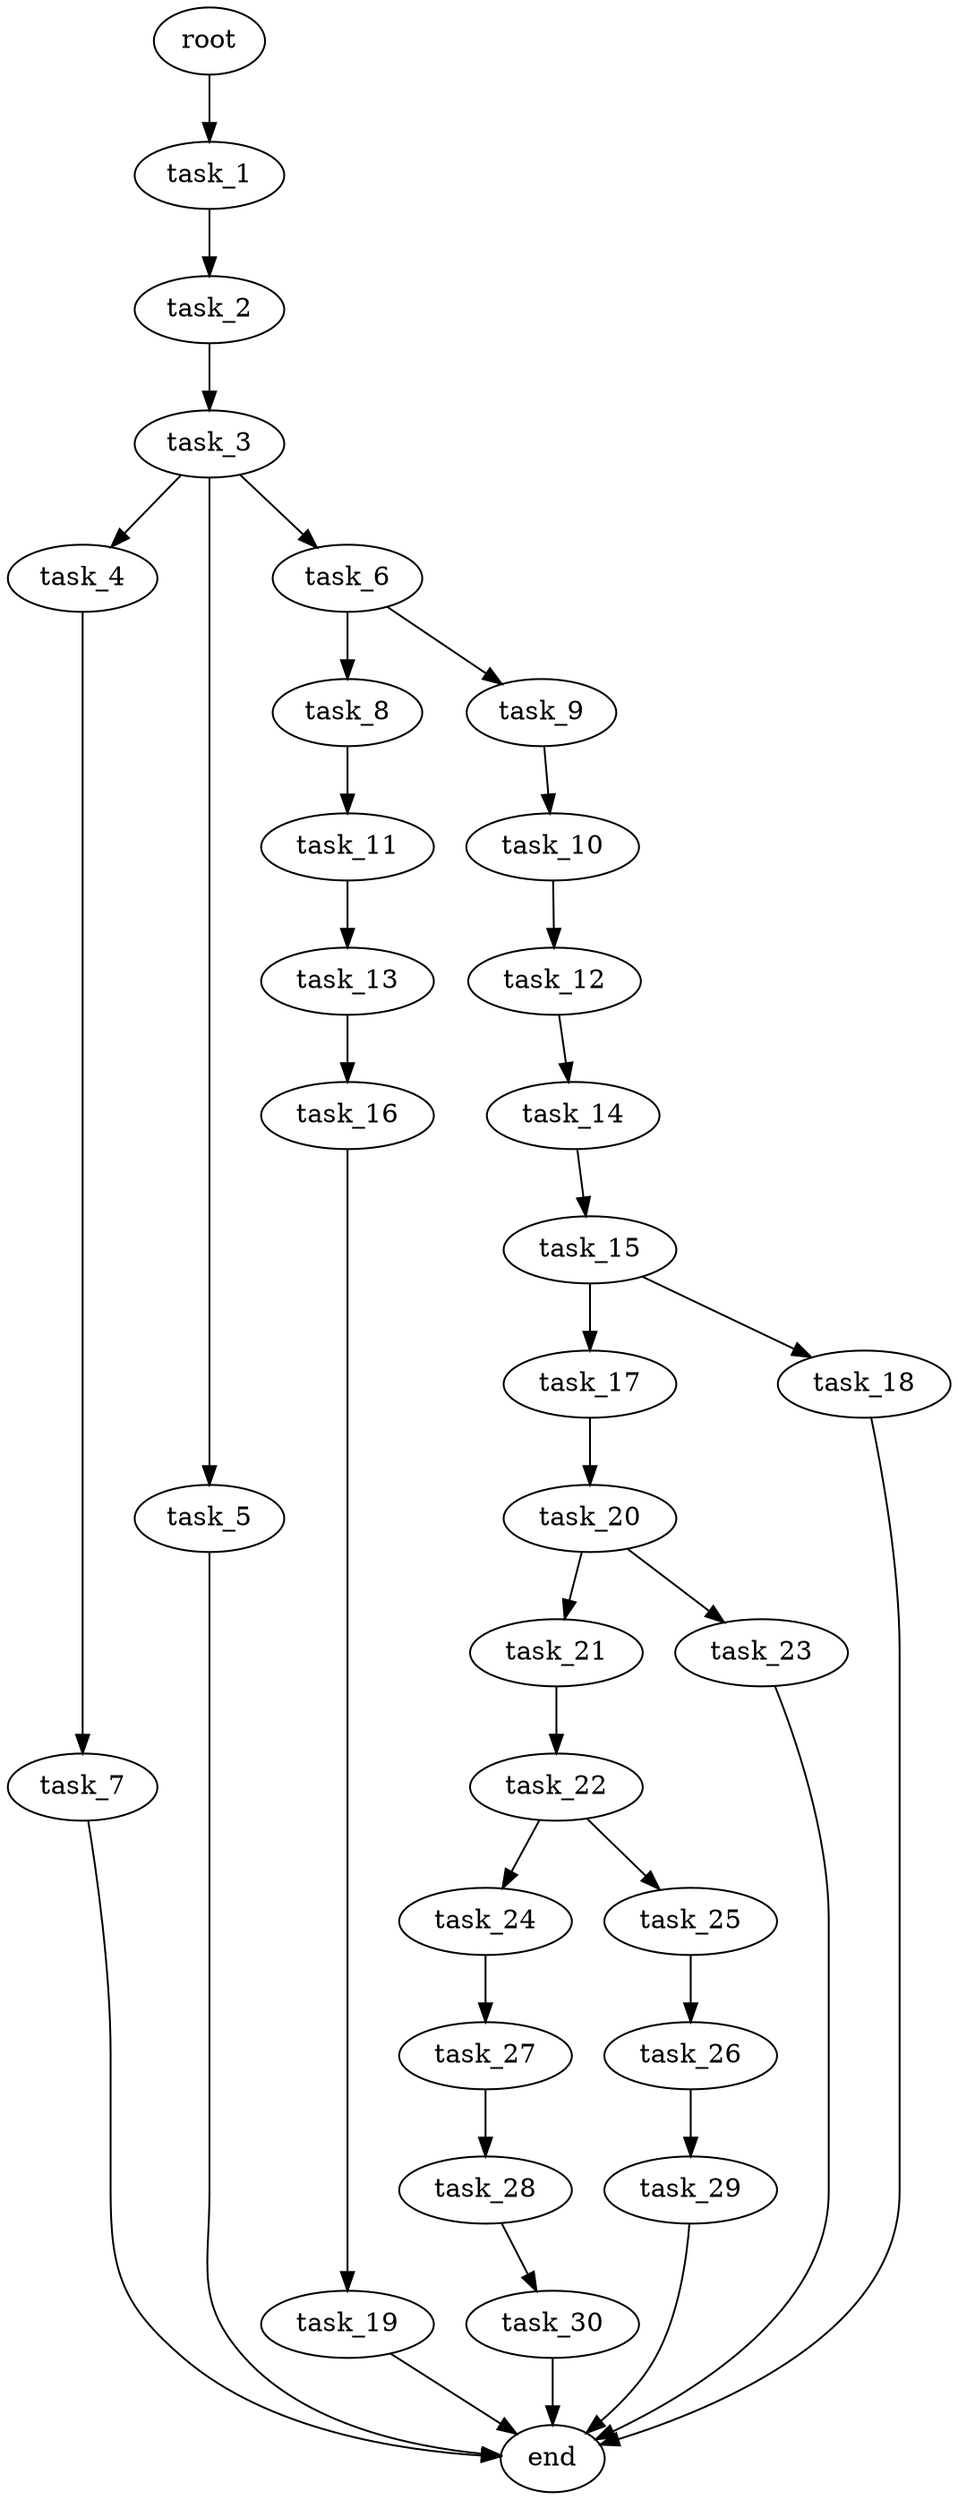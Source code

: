 digraph G {
  root [size="0.000000e+00"];
  task_1 [size="9.742220e+10"];
  task_2 [size="4.431663e+10"];
  task_3 [size="8.258407e+10"];
  task_4 [size="2.694930e+10"];
  task_5 [size="4.168311e+10"];
  task_6 [size="6.455903e+10"];
  task_7 [size="1.880169e+10"];
  task_8 [size="2.114694e+10"];
  task_9 [size="8.239870e+10"];
  task_10 [size="7.409707e+10"];
  task_11 [size="7.595173e+10"];
  task_12 [size="8.672023e+10"];
  task_13 [size="8.210353e+10"];
  task_14 [size="5.153182e+10"];
  task_15 [size="1.590565e+10"];
  task_16 [size="3.111920e+10"];
  task_17 [size="5.068446e+10"];
  task_18 [size="1.357363e+10"];
  task_19 [size="8.513102e+10"];
  task_20 [size="8.793447e+10"];
  task_21 [size="2.904526e+09"];
  task_22 [size="1.928442e+10"];
  task_23 [size="8.329466e+10"];
  task_24 [size="8.369930e+10"];
  task_25 [size="2.495653e+10"];
  task_26 [size="4.565030e+10"];
  task_27 [size="9.180393e+10"];
  task_28 [size="7.046635e+10"];
  task_29 [size="2.740501e+10"];
  task_30 [size="8.235239e+10"];
  end [size="0.000000e+00"];

  root -> task_1 [size="1.000000e-12"];
  task_1 -> task_2 [size="4.431663e+08"];
  task_2 -> task_3 [size="8.258407e+08"];
  task_3 -> task_4 [size="2.694930e+08"];
  task_3 -> task_5 [size="4.168311e+08"];
  task_3 -> task_6 [size="6.455903e+08"];
  task_4 -> task_7 [size="1.880169e+08"];
  task_5 -> end [size="1.000000e-12"];
  task_6 -> task_8 [size="2.114694e+08"];
  task_6 -> task_9 [size="8.239870e+08"];
  task_7 -> end [size="1.000000e-12"];
  task_8 -> task_11 [size="7.595173e+08"];
  task_9 -> task_10 [size="7.409707e+08"];
  task_10 -> task_12 [size="8.672023e+08"];
  task_11 -> task_13 [size="8.210353e+08"];
  task_12 -> task_14 [size="5.153182e+08"];
  task_13 -> task_16 [size="3.111920e+08"];
  task_14 -> task_15 [size="1.590565e+08"];
  task_15 -> task_17 [size="5.068446e+08"];
  task_15 -> task_18 [size="1.357363e+08"];
  task_16 -> task_19 [size="8.513102e+08"];
  task_17 -> task_20 [size="8.793447e+08"];
  task_18 -> end [size="1.000000e-12"];
  task_19 -> end [size="1.000000e-12"];
  task_20 -> task_21 [size="2.904526e+07"];
  task_20 -> task_23 [size="8.329466e+08"];
  task_21 -> task_22 [size="1.928442e+08"];
  task_22 -> task_24 [size="8.369930e+08"];
  task_22 -> task_25 [size="2.495653e+08"];
  task_23 -> end [size="1.000000e-12"];
  task_24 -> task_27 [size="9.180393e+08"];
  task_25 -> task_26 [size="4.565030e+08"];
  task_26 -> task_29 [size="2.740501e+08"];
  task_27 -> task_28 [size="7.046635e+08"];
  task_28 -> task_30 [size="8.235239e+08"];
  task_29 -> end [size="1.000000e-12"];
  task_30 -> end [size="1.000000e-12"];
}
